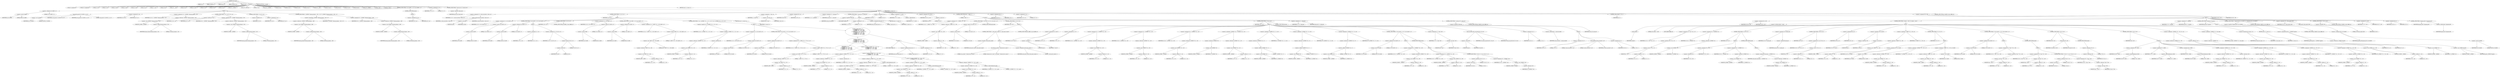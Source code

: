 digraph cache_insert {  
"1000133" [label = "(METHOD,cache_insert)" ]
"1000134" [label = "(PARAM,int a1)" ]
"1000135" [label = "(PARAM,_DWORD *a2)" ]
"1000136" [label = "(PARAM,time_t a3)" ]
"1000137" [label = "(PARAM,unsigned int a4)" ]
"1000138" [label = "(PARAM,int a5)" ]
"1000139" [label = "(BLOCK,,)" ]
"1000140" [label = "(LOCAL,v9: unsigned int)" ]
"1000141" [label = "(LOCAL,v10: unsigned int)" ]
"1000142" [label = "(LOCAL,v11: int)" ]
"1000143" [label = "(LOCAL,v12: int)" ]
"1000144" [label = "(LOCAL,v13: bool)" ]
"1000145" [label = "(LOCAL,v14: bool)" ]
"1000146" [label = "(LOCAL,v15: bool)" ]
"1000147" [label = "(LOCAL,v16: int)" ]
"1000148" [label = "(LOCAL,v17: char *)" ]
"1000149" [label = "(LOCAL,v18: int)" ]
"1000150" [label = "(LOCAL,v19: __int16)" ]
"1000151" [label = "(LOCAL,v20: int)" ]
"1000152" [label = "(LOCAL,v21: char *)" ]
"1000153" [label = "(LOCAL,v22: int)" ]
"1000154" [label = "(LOCAL,v23: int)" ]
"1000155" [label = "(LOCAL,v24: int)" ]
"1000156" [label = "(LOCAL,v25: _DWORD *)" ]
"1000157" [label = "(LOCAL,v26: const char *)" ]
"1000158" [label = "(LOCAL,v27: int)" ]
"1000159" [label = "(LOCAL,v28: _DWORD *)" ]
"1000160" [label = "(LOCAL,v30: int)" ]
"1000161" [label = "(LOCAL,v31: int *)" ]
"1000162" [label = "(LOCAL,v32: int)" ]
"1000163" [label = "(LOCAL,v33: int *)" ]
"1000164" [label = "(LOCAL,v34: __int16)" ]
"1000165" [label = "(LOCAL,v35: char *)" ]
"1000166" [label = "(LOCAL,v36: int)" ]
"1000167" [label = "(LOCAL,v37: int)" ]
"1000168" [label = "(LOCAL,v38: int)" ]
"1000169" [label = "(LOCAL,v39: _DWORD *)" ]
"1000170" [label = "(LOCAL,s: char *)" ]
"1000171" [label = "(LOCAL,v41: char)" ]
"1000172" [label = "(CONTROL_STRUCTURE,if ( (a5 & 0x980) != 0 ),if ( (a5 & 0x980) != 0 ))" ]
"1000173" [label = "(<operator>.notEquals,(a5 & 0x980) != 0)" ]
"1000174" [label = "(<operator>.and,a5 & 0x980)" ]
"1000175" [label = "(IDENTIFIER,a5,a5 & 0x980)" ]
"1000176" [label = "(LITERAL,0x980,a5 & 0x980)" ]
"1000177" [label = "(LITERAL,0,(a5 & 0x980) != 0)" ]
"1000178" [label = "(BLOCK,,)" ]
"1000179" [label = "(log_query,log_query(a5 | 0x10000, a1, a2, 0))" ]
"1000180" [label = "(<operator>.or,a5 | 0x10000)" ]
"1000181" [label = "(IDENTIFIER,a5,a5 | 0x10000)" ]
"1000182" [label = "(LITERAL,0x10000,a5 | 0x10000)" ]
"1000183" [label = "(IDENTIFIER,a1,log_query(a5 | 0x10000, a1, a2, 0))" ]
"1000184" [label = "(IDENTIFIER,a2,log_query(a5 | 0x10000, a1, a2, 0))" ]
"1000185" [label = "(LITERAL,0,log_query(a5 | 0x10000, a1, a2, 0))" ]
"1000186" [label = "(<operator>.assignment,v9 = a4)" ]
"1000187" [label = "(IDENTIFIER,v9,v9 = a4)" ]
"1000188" [label = "(IDENTIFIER,a4,v9 = a4)" ]
"1000189" [label = "(<operator>.assignment,v10 = *(_DWORD *)(dnsmasq_daemon + 252))" ]
"1000190" [label = "(IDENTIFIER,v10,v10 = *(_DWORD *)(dnsmasq_daemon + 252))" ]
"1000191" [label = "(<operator>.indirection,*(_DWORD *)(dnsmasq_daemon + 252))" ]
"1000192" [label = "(<operator>.cast,(_DWORD *)(dnsmasq_daemon + 252))" ]
"1000193" [label = "(UNKNOWN,_DWORD *,_DWORD *)" ]
"1000194" [label = "(<operator>.addition,dnsmasq_daemon + 252)" ]
"1000195" [label = "(IDENTIFIER,dnsmasq_daemon,dnsmasq_daemon + 252)" ]
"1000196" [label = "(LITERAL,252,dnsmasq_daemon + 252)" ]
"1000197" [label = "(CONTROL_STRUCTURE,if ( v10 < a4 ),if ( v10 < a4 ))" ]
"1000198" [label = "(<operator>.lessThan,v10 < a4)" ]
"1000199" [label = "(IDENTIFIER,v10,v10 < a4)" ]
"1000200" [label = "(IDENTIFIER,a4,v10 < a4)" ]
"1000201" [label = "(<operator>.assignment,v9 = *(_DWORD *)(dnsmasq_daemon + 252))" ]
"1000202" [label = "(IDENTIFIER,v9,v9 = *(_DWORD *)(dnsmasq_daemon + 252))" ]
"1000203" [label = "(<operator>.indirection,*(_DWORD *)(dnsmasq_daemon + 252))" ]
"1000204" [label = "(<operator>.cast,(_DWORD *)(dnsmasq_daemon + 252))" ]
"1000205" [label = "(UNKNOWN,_DWORD *,_DWORD *)" ]
"1000206" [label = "(<operator>.addition,dnsmasq_daemon + 252)" ]
"1000207" [label = "(IDENTIFIER,dnsmasq_daemon,dnsmasq_daemon + 252)" ]
"1000208" [label = "(LITERAL,252,dnsmasq_daemon + 252)" ]
"1000209" [label = "(CONTROL_STRUCTURE,if ( !v10 ),if ( !v10 ))" ]
"1000210" [label = "(<operator>.logicalNot,!v10)" ]
"1000211" [label = "(IDENTIFIER,v10,!v10)" ]
"1000212" [label = "(<operator>.assignment,v9 = a4)" ]
"1000213" [label = "(IDENTIFIER,v9,v9 = a4)" ]
"1000214" [label = "(IDENTIFIER,a4,v9 = a4)" ]
"1000215" [label = "(CONTROL_STRUCTURE,if ( *(_DWORD *)(dnsmasq_daemon + 248) > v9 ),if ( *(_DWORD *)(dnsmasq_daemon + 248) > v9 ))" ]
"1000216" [label = "(<operator>.greaterThan,*(_DWORD *)(dnsmasq_daemon + 248) > v9)" ]
"1000217" [label = "(<operator>.indirection,*(_DWORD *)(dnsmasq_daemon + 248))" ]
"1000218" [label = "(<operator>.cast,(_DWORD *)(dnsmasq_daemon + 248))" ]
"1000219" [label = "(UNKNOWN,_DWORD *,_DWORD *)" ]
"1000220" [label = "(<operator>.addition,dnsmasq_daemon + 248)" ]
"1000221" [label = "(IDENTIFIER,dnsmasq_daemon,dnsmasq_daemon + 248)" ]
"1000222" [label = "(LITERAL,248,dnsmasq_daemon + 248)" ]
"1000223" [label = "(IDENTIFIER,v9,*(_DWORD *)(dnsmasq_daemon + 248) > v9)" ]
"1000224" [label = "(<operator>.assignment,v9 = *(_DWORD *)(dnsmasq_daemon + 248))" ]
"1000225" [label = "(IDENTIFIER,v9,v9 = *(_DWORD *)(dnsmasq_daemon + 248))" ]
"1000226" [label = "(<operator>.indirection,*(_DWORD *)(dnsmasq_daemon + 248))" ]
"1000227" [label = "(<operator>.cast,(_DWORD *)(dnsmasq_daemon + 248))" ]
"1000228" [label = "(UNKNOWN,_DWORD *,_DWORD *)" ]
"1000229" [label = "(<operator>.addition,dnsmasq_daemon + 248)" ]
"1000230" [label = "(IDENTIFIER,dnsmasq_daemon,dnsmasq_daemon + 248)" ]
"1000231" [label = "(LITERAL,248,dnsmasq_daemon + 248)" ]
"1000232" [label = "(CONTROL_STRUCTURE,else,else)" ]
"1000233" [label = "(BLOCK,,)" ]
"1000234" [label = "(<operator>.assignment,v9 = a4)" ]
"1000235" [label = "(IDENTIFIER,v9,v9 = a4)" ]
"1000236" [label = "(IDENTIFIER,a4,v9 = a4)" ]
"1000237" [label = "(<operator>.assignment,v11 = 0)" ]
"1000238" [label = "(IDENTIFIER,v11,v11 = 0)" ]
"1000239" [label = "(LITERAL,0,v11 = 0)" ]
"1000240" [label = "(CONTROL_STRUCTURE,if ( !insert_error ),if ( !insert_error ))" ]
"1000241" [label = "(<operator>.logicalNot,!insert_error)" ]
"1000242" [label = "(IDENTIFIER,insert_error,!insert_error)" ]
"1000243" [label = "(BLOCK,,)" ]
"1000244" [label = "(<operator>.assignment,v12 = cache_scan_free(a1, (int)a2, a3))" ]
"1000245" [label = "(IDENTIFIER,v12,v12 = cache_scan_free(a1, (int)a2, a3))" ]
"1000246" [label = "(cache_scan_free,cache_scan_free(a1, (int)a2, a3))" ]
"1000247" [label = "(IDENTIFIER,a1,cache_scan_free(a1, (int)a2, a3))" ]
"1000248" [label = "(<operator>.cast,(int)a2)" ]
"1000249" [label = "(UNKNOWN,int,int)" ]
"1000250" [label = "(IDENTIFIER,a2,(int)a2)" ]
"1000251" [label = "(IDENTIFIER,a3,cache_scan_free(a1, (int)a2, a3))" ]
"1000252" [label = "(CONTROL_STRUCTURE,if ( v12 ),if ( v12 ))" ]
"1000253" [label = "(IDENTIFIER,v12,if ( v12 ))" ]
"1000254" [label = "(BLOCK,,)" ]
"1000255" [label = "(<operator>.assignment,v13 = (a5 & 0x180) == 0)" ]
"1000256" [label = "(IDENTIFIER,v13,v13 = (a5 & 0x180) == 0)" ]
"1000257" [label = "(<operator>.equals,(a5 & 0x180) == 0)" ]
"1000258" [label = "(<operator>.and,a5 & 0x180)" ]
"1000259" [label = "(IDENTIFIER,a5,a5 & 0x180)" ]
"1000260" [label = "(LITERAL,0x180,a5 & 0x180)" ]
"1000261" [label = "(LITERAL,0,(a5 & 0x180) == 0)" ]
"1000262" [label = "(CONTROL_STRUCTURE,if ( (a5 & 0x180) != 0 ),if ( (a5 & 0x180) != 0 ))" ]
"1000263" [label = "(<operator>.notEquals,(a5 & 0x180) != 0)" ]
"1000264" [label = "(<operator>.and,a5 & 0x180)" ]
"1000265" [label = "(IDENTIFIER,a5,a5 & 0x180)" ]
"1000266" [label = "(LITERAL,0x180,a5 & 0x180)" ]
"1000267" [label = "(LITERAL,0,(a5 & 0x180) != 0)" ]
"1000268" [label = "(BLOCK,,)" ]
"1000269" [label = "(<operator>.assignment,v11 = v12)" ]
"1000270" [label = "(IDENTIFIER,v11,v11 = v12)" ]
"1000271" [label = "(IDENTIFIER,v12,v11 = v12)" ]
"1000272" [label = "(<operator>.assignment,v13 = (a5 & 8) == 0)" ]
"1000273" [label = "(IDENTIFIER,v13,v13 = (a5 & 8) == 0)" ]
"1000274" [label = "(<operator>.equals,(a5 & 8) == 0)" ]
"1000275" [label = "(<operator>.and,a5 & 8)" ]
"1000276" [label = "(IDENTIFIER,a5,a5 & 8)" ]
"1000277" [label = "(LITERAL,8,a5 & 8)" ]
"1000278" [label = "(LITERAL,0,(a5 & 8) == 0)" ]
"1000279" [label = "(CONTROL_STRUCTURE,if ( v13 ),if ( v13 ))" ]
"1000280" [label = "(IDENTIFIER,v13,if ( v13 ))" ]
"1000281" [label = "(CONTROL_STRUCTURE,goto LABEL_23;,goto LABEL_23;)" ]
"1000282" [label = "(<operator>.assignment,v14 = (a5 & 0x80) == 0)" ]
"1000283" [label = "(IDENTIFIER,v14,v14 = (a5 & 0x80) == 0)" ]
"1000284" [label = "(<operator>.equals,(a5 & 0x80) == 0)" ]
"1000285" [label = "(<operator>.and,a5 & 0x80)" ]
"1000286" [label = "(IDENTIFIER,a5,a5 & 0x80)" ]
"1000287" [label = "(LITERAL,0x80,a5 & 0x80)" ]
"1000288" [label = "(LITERAL,0,(a5 & 0x80) == 0)" ]
"1000289" [label = "(CONTROL_STRUCTURE,if ( (a5 & 0x80) != 0 ),if ( (a5 & 0x80) != 0 ))" ]
"1000290" [label = "(<operator>.notEquals,(a5 & 0x80) != 0)" ]
"1000291" [label = "(<operator>.and,a5 & 0x80)" ]
"1000292" [label = "(IDENTIFIER,a5,a5 & 0x80)" ]
"1000293" [label = "(LITERAL,0x80,a5 & 0x80)" ]
"1000294" [label = "(LITERAL,0,(a5 & 0x80) != 0)" ]
"1000295" [label = "(<operator>.assignment,v14 = (*(_BYTE *)(v11 + 36) & 0x80) == 0)" ]
"1000296" [label = "(IDENTIFIER,v14,v14 = (*(_BYTE *)(v11 + 36) & 0x80) == 0)" ]
"1000297" [label = "(<operator>.equals,(*(_BYTE *)(v11 + 36) & 0x80) == 0)" ]
"1000298" [label = "(<operator>.and,*(_BYTE *)(v11 + 36) & 0x80)" ]
"1000299" [label = "(<operator>.indirection,*(_BYTE *)(v11 + 36))" ]
"1000300" [label = "(<operator>.cast,(_BYTE *)(v11 + 36))" ]
"1000301" [label = "(UNKNOWN,_BYTE *,_BYTE *)" ]
"1000302" [label = "(<operator>.addition,v11 + 36)" ]
"1000303" [label = "(IDENTIFIER,v11,v11 + 36)" ]
"1000304" [label = "(LITERAL,36,v11 + 36)" ]
"1000305" [label = "(LITERAL,0x80,*(_BYTE *)(v11 + 36) & 0x80)" ]
"1000306" [label = "(LITERAL,0,(*(_BYTE *)(v11 + 36) & 0x80) == 0)" ]
"1000307" [label = "(CONTROL_STRUCTURE,if ( v14 || *(_DWORD *)(v11 + 12) != *a2 ),if ( v14 || *(_DWORD *)(v11 + 12) != *a2 ))" ]
"1000308" [label = "(<operator>.logicalOr,v14 || *(_DWORD *)(v11 + 12) != *a2)" ]
"1000309" [label = "(IDENTIFIER,v14,v14 || *(_DWORD *)(v11 + 12) != *a2)" ]
"1000310" [label = "(<operator>.notEquals,*(_DWORD *)(v11 + 12) != *a2)" ]
"1000311" [label = "(<operator>.indirection,*(_DWORD *)(v11 + 12))" ]
"1000312" [label = "(<operator>.cast,(_DWORD *)(v11 + 12))" ]
"1000313" [label = "(UNKNOWN,_DWORD *,_DWORD *)" ]
"1000314" [label = "(<operator>.addition,v11 + 12)" ]
"1000315" [label = "(IDENTIFIER,v11,v11 + 12)" ]
"1000316" [label = "(LITERAL,12,v11 + 12)" ]
"1000317" [label = "(<operator>.indirection,*a2)" ]
"1000318" [label = "(IDENTIFIER,a2,*(_DWORD *)(v11 + 12) != *a2)" ]
"1000319" [label = "(BLOCK,,)" ]
"1000320" [label = "(<operator>.assignment,v15 = (a5 & 0x100) == 0)" ]
"1000321" [label = "(IDENTIFIER,v15,v15 = (a5 & 0x100) == 0)" ]
"1000322" [label = "(<operator>.equals,(a5 & 0x100) == 0)" ]
"1000323" [label = "(<operator>.and,a5 & 0x100)" ]
"1000324" [label = "(IDENTIFIER,a5,a5 & 0x100)" ]
"1000325" [label = "(LITERAL,0x100,a5 & 0x100)" ]
"1000326" [label = "(LITERAL,0,(a5 & 0x100) == 0)" ]
"1000327" [label = "(CONTROL_STRUCTURE,if ( (a5 & 0x100) != 0 ),if ( (a5 & 0x100) != 0 ))" ]
"1000328" [label = "(<operator>.notEquals,(a5 & 0x100) != 0)" ]
"1000329" [label = "(<operator>.and,a5 & 0x100)" ]
"1000330" [label = "(IDENTIFIER,a5,a5 & 0x100)" ]
"1000331" [label = "(LITERAL,0x100,a5 & 0x100)" ]
"1000332" [label = "(LITERAL,0,(a5 & 0x100) != 0)" ]
"1000333" [label = "(<operator>.assignment,v15 = (*(_BYTE *)(v11 + 37) & 1) == 0)" ]
"1000334" [label = "(IDENTIFIER,v15,v15 = (*(_BYTE *)(v11 + 37) & 1) == 0)" ]
"1000335" [label = "(<operator>.equals,(*(_BYTE *)(v11 + 37) & 1) == 0)" ]
"1000336" [label = "(<operator>.and,*(_BYTE *)(v11 + 37) & 1)" ]
"1000337" [label = "(<operator>.indirection,*(_BYTE *)(v11 + 37))" ]
"1000338" [label = "(<operator>.cast,(_BYTE *)(v11 + 37))" ]
"1000339" [label = "(UNKNOWN,_BYTE *,_BYTE *)" ]
"1000340" [label = "(<operator>.addition,v11 + 37)" ]
"1000341" [label = "(IDENTIFIER,v11,v11 + 37)" ]
"1000342" [label = "(LITERAL,37,v11 + 37)" ]
"1000343" [label = "(LITERAL,1,*(_BYTE *)(v11 + 37) & 1)" ]
"1000344" [label = "(LITERAL,0,(*(_BYTE *)(v11 + 37) & 1) == 0)" ]
"1000345" [label = "(CONTROL_STRUCTURE,if ( v15\n          || *(_DWORD *)(v11 + 12) != *a2\n          || *(_DWORD *)(v11 + 16) != a2[1]\n          || *(_DWORD *)(v11 + 20) != a2[2]\n          || *(_DWORD *)(v11 + 24) != a2[3] ),if ( v15\n          || *(_DWORD *)(v11 + 12) != *a2\n          || *(_DWORD *)(v11 + 16) != a2[1]\n          || *(_DWORD *)(v11 + 20) != a2[2]\n          || *(_DWORD *)(v11 + 24) != a2[3] ))" ]
"1000346" [label = "(<operator>.logicalOr,v15\n          || *(_DWORD *)(v11 + 12) != *a2\n          || *(_DWORD *)(v11 + 16) != a2[1]\n          || *(_DWORD *)(v11 + 20) != a2[2]\n          || *(_DWORD *)(v11 + 24) != a2[3])" ]
"1000347" [label = "(IDENTIFIER,v15,v15\n          || *(_DWORD *)(v11 + 12) != *a2\n          || *(_DWORD *)(v11 + 16) != a2[1]\n          || *(_DWORD *)(v11 + 20) != a2[2]\n          || *(_DWORD *)(v11 + 24) != a2[3])" ]
"1000348" [label = "(<operator>.logicalOr,*(_DWORD *)(v11 + 12) != *a2\n          || *(_DWORD *)(v11 + 16) != a2[1]\n          || *(_DWORD *)(v11 + 20) != a2[2]\n          || *(_DWORD *)(v11 + 24) != a2[3])" ]
"1000349" [label = "(<operator>.notEquals,*(_DWORD *)(v11 + 12) != *a2)" ]
"1000350" [label = "(<operator>.indirection,*(_DWORD *)(v11 + 12))" ]
"1000351" [label = "(<operator>.cast,(_DWORD *)(v11 + 12))" ]
"1000352" [label = "(UNKNOWN,_DWORD *,_DWORD *)" ]
"1000353" [label = "(<operator>.addition,v11 + 12)" ]
"1000354" [label = "(IDENTIFIER,v11,v11 + 12)" ]
"1000355" [label = "(LITERAL,12,v11 + 12)" ]
"1000356" [label = "(<operator>.indirection,*a2)" ]
"1000357" [label = "(IDENTIFIER,a2,*(_DWORD *)(v11 + 12) != *a2)" ]
"1000358" [label = "(<operator>.logicalOr,*(_DWORD *)(v11 + 16) != a2[1]\n          || *(_DWORD *)(v11 + 20) != a2[2]\n          || *(_DWORD *)(v11 + 24) != a2[3])" ]
"1000359" [label = "(<operator>.notEquals,*(_DWORD *)(v11 + 16) != a2[1])" ]
"1000360" [label = "(<operator>.indirection,*(_DWORD *)(v11 + 16))" ]
"1000361" [label = "(<operator>.cast,(_DWORD *)(v11 + 16))" ]
"1000362" [label = "(UNKNOWN,_DWORD *,_DWORD *)" ]
"1000363" [label = "(<operator>.addition,v11 + 16)" ]
"1000364" [label = "(IDENTIFIER,v11,v11 + 16)" ]
"1000365" [label = "(LITERAL,16,v11 + 16)" ]
"1000366" [label = "(<operator>.indirectIndexAccess,a2[1])" ]
"1000367" [label = "(IDENTIFIER,a2,*(_DWORD *)(v11 + 16) != a2[1])" ]
"1000368" [label = "(LITERAL,1,*(_DWORD *)(v11 + 16) != a2[1])" ]
"1000369" [label = "(<operator>.logicalOr,*(_DWORD *)(v11 + 20) != a2[2]\n          || *(_DWORD *)(v11 + 24) != a2[3])" ]
"1000370" [label = "(<operator>.notEquals,*(_DWORD *)(v11 + 20) != a2[2])" ]
"1000371" [label = "(<operator>.indirection,*(_DWORD *)(v11 + 20))" ]
"1000372" [label = "(<operator>.cast,(_DWORD *)(v11 + 20))" ]
"1000373" [label = "(UNKNOWN,_DWORD *,_DWORD *)" ]
"1000374" [label = "(<operator>.addition,v11 + 20)" ]
"1000375" [label = "(IDENTIFIER,v11,v11 + 20)" ]
"1000376" [label = "(LITERAL,20,v11 + 20)" ]
"1000377" [label = "(<operator>.indirectIndexAccess,a2[2])" ]
"1000378" [label = "(IDENTIFIER,a2,*(_DWORD *)(v11 + 20) != a2[2])" ]
"1000379" [label = "(LITERAL,2,*(_DWORD *)(v11 + 20) != a2[2])" ]
"1000380" [label = "(<operator>.notEquals,*(_DWORD *)(v11 + 24) != a2[3])" ]
"1000381" [label = "(<operator>.indirection,*(_DWORD *)(v11 + 24))" ]
"1000382" [label = "(<operator>.cast,(_DWORD *)(v11 + 24))" ]
"1000383" [label = "(UNKNOWN,_DWORD *,_DWORD *)" ]
"1000384" [label = "(<operator>.addition,v11 + 24)" ]
"1000385" [label = "(IDENTIFIER,v11,v11 + 24)" ]
"1000386" [label = "(LITERAL,24,v11 + 24)" ]
"1000387" [label = "(<operator>.indirectIndexAccess,a2[3])" ]
"1000388" [label = "(IDENTIFIER,a2,*(_DWORD *)(v11 + 24) != a2[3])" ]
"1000389" [label = "(LITERAL,3,*(_DWORD *)(v11 + 24) != a2[3])" ]
"1000390" [label = "(BLOCK,,)" ]
"1000391" [label = "(JUMP_TARGET,LABEL_23)" ]
"1000392" [label = "(<operator>.assignment,insert_error = 1)" ]
"1000393" [label = "(IDENTIFIER,insert_error,insert_error = 1)" ]
"1000394" [label = "(LITERAL,1,insert_error = 1)" ]
"1000395" [label = "(<operator>.assignment,v11 = 0)" ]
"1000396" [label = "(IDENTIFIER,v11,v11 = 0)" ]
"1000397" [label = "(LITERAL,0,v11 = 0)" ]
"1000398" [label = "(RETURN,return v11;,return v11;)" ]
"1000399" [label = "(IDENTIFIER,v11,return v11;)" ]
"1000400" [label = "(<operator>.assignment,s = (char *)a1)" ]
"1000401" [label = "(IDENTIFIER,s,s = (char *)a1)" ]
"1000402" [label = "(<operator>.cast,(char *)a1)" ]
"1000403" [label = "(UNKNOWN,char *,char *)" ]
"1000404" [label = "(IDENTIFIER,a1,(char *)a1)" ]
"1000405" [label = "(<operator>.assignment,v39 = a2)" ]
"1000406" [label = "(IDENTIFIER,v39,v39 = a2)" ]
"1000407" [label = "(IDENTIFIER,a2,v39 = a2)" ]
"1000408" [label = "(<operator>.assignment,v11 = cache_tail)" ]
"1000409" [label = "(IDENTIFIER,v11,v11 = cache_tail)" ]
"1000410" [label = "(IDENTIFIER,cache_tail,v11 = cache_tail)" ]
"1000411" [label = "(CONTROL_STRUCTURE,if ( !cache_tail ),if ( !cache_tail ))" ]
"1000412" [label = "(<operator>.logicalNot,!cache_tail)" ]
"1000413" [label = "(IDENTIFIER,cache_tail,!cache_tail)" ]
"1000414" [label = "(BLOCK,,)" ]
"1000415" [label = "(JUMP_TARGET,LABEL_44)" ]
"1000416" [label = "(<operator>.assignment,v11 = 0)" ]
"1000417" [label = "(IDENTIFIER,v11,v11 = 0)" ]
"1000418" [label = "(LITERAL,0,v11 = 0)" ]
"1000419" [label = "(<operator>.assignment,insert_error = 1)" ]
"1000420" [label = "(IDENTIFIER,insert_error,insert_error = 1)" ]
"1000421" [label = "(LITERAL,1,insert_error = 1)" ]
"1000422" [label = "(RETURN,return v11;,return v11;)" ]
"1000423" [label = "(IDENTIFIER,v11,return v11;)" ]
"1000424" [label = "(<operator>.assignment,v16 = 0)" ]
"1000425" [label = "(IDENTIFIER,v16,v16 = 0)" ]
"1000426" [label = "(LITERAL,0,v16 = 0)" ]
"1000427" [label = "(<operator>.assignment,v17 = &v41)" ]
"1000428" [label = "(IDENTIFIER,v17,v17 = &v41)" ]
"1000429" [label = "(<operator>.addressOf,&v41)" ]
"1000430" [label = "(IDENTIFIER,v41,v17 = &v41)" ]
"1000431" [label = "(<operator>.assignment,v18 = a5 & 4)" ]
"1000432" [label = "(IDENTIFIER,v18,v18 = a5 & 4)" ]
"1000433" [label = "(<operator>.and,a5 & 4)" ]
"1000434" [label = "(IDENTIFIER,a5,a5 & 4)" ]
"1000435" [label = "(LITERAL,4,a5 & 4)" ]
"1000436" [label = "(CONTROL_STRUCTURE,while ( 1 ),while ( 1 ))" ]
"1000437" [label = "(LITERAL,1,while ( 1 ))" ]
"1000438" [label = "(BLOCK,,)" ]
"1000439" [label = "(<operator>.assignment,v19 = *(_WORD *)(v11 + 36))" ]
"1000440" [label = "(IDENTIFIER,v19,v19 = *(_WORD *)(v11 + 36))" ]
"1000441" [label = "(<operator>.indirection,*(_WORD *)(v11 + 36))" ]
"1000442" [label = "(<operator>.cast,(_WORD *)(v11 + 36))" ]
"1000443" [label = "(UNKNOWN,_WORD *,_WORD *)" ]
"1000444" [label = "(<operator>.addition,v11 + 36)" ]
"1000445" [label = "(IDENTIFIER,v11,v11 + 36)" ]
"1000446" [label = "(LITERAL,36,v11 + 36)" ]
"1000447" [label = "(CONTROL_STRUCTURE,if ( (v19 & 0xC) == 0 ),if ( (v19 & 0xC) == 0 ))" ]
"1000448" [label = "(<operator>.equals,(v19 & 0xC) == 0)" ]
"1000449" [label = "(<operator>.and,v19 & 0xC)" ]
"1000450" [label = "(IDENTIFIER,v19,v19 & 0xC)" ]
"1000451" [label = "(LITERAL,0xC,v19 & 0xC)" ]
"1000452" [label = "(LITERAL,0,(v19 & 0xC) == 0)" ]
"1000453" [label = "(CONTROL_STRUCTURE,break;,break;)" ]
"1000454" [label = "(CONTROL_STRUCTURE,if ( v16 ),if ( v16 ))" ]
"1000455" [label = "(IDENTIFIER,v16,if ( v16 ))" ]
"1000456" [label = "(BLOCK,,)" ]
"1000457" [label = "(CONTROL_STRUCTURE,if ( !cache_insert_warned ),if ( !cache_insert_warned ))" ]
"1000458" [label = "(<operator>.logicalNot,!cache_insert_warned)" ]
"1000459" [label = "(IDENTIFIER,cache_insert_warned,!cache_insert_warned)" ]
"1000460" [label = "(BLOCK,,)" ]
"1000461" [label = "(my_syslog,my_syslog(3, \"Internal error in cache.\"))" ]
"1000462" [label = "(LITERAL,3,my_syslog(3, \"Internal error in cache.\"))" ]
"1000463" [label = "(LITERAL,\"Internal error in cache.\",my_syslog(3, \"Internal error in cache.\"))" ]
"1000464" [label = "(<operator>.assignment,cache_insert_warned = 1)" ]
"1000465" [label = "(IDENTIFIER,cache_insert_warned,cache_insert_warned = 1)" ]
"1000466" [label = "(LITERAL,1,cache_insert_warned = 1)" ]
"1000467" [label = "(CONTROL_STRUCTURE,goto LABEL_44;,goto LABEL_44;)" ]
"1000468" [label = "(CONTROL_STRUCTURE,if ( v18 ),if ( v18 ))" ]
"1000469" [label = "(IDENTIFIER,v18,if ( v18 ))" ]
"1000470" [label = "(BLOCK,,)" ]
"1000471" [label = "(<operator>.assignment,v20 = (int)v17)" ]
"1000472" [label = "(IDENTIFIER,v20,v20 = (int)v17)" ]
"1000473" [label = "(<operator>.cast,(int)v17)" ]
"1000474" [label = "(UNKNOWN,int,int)" ]
"1000475" [label = "(IDENTIFIER,v17,(int)v17)" ]
"1000476" [label = "(<operator>.assignment,v21 = v17)" ]
"1000477" [label = "(IDENTIFIER,v21,v21 = v17)" ]
"1000478" [label = "(IDENTIFIER,v17,v21 = v17)" ]
"1000479" [label = "(<operator>.assignment,v22 = *(_DWORD *)(v11 + 16))" ]
"1000480" [label = "(IDENTIFIER,v22,v22 = *(_DWORD *)(v11 + 16))" ]
"1000481" [label = "(<operator>.indirection,*(_DWORD *)(v11 + 16))" ]
"1000482" [label = "(<operator>.cast,(_DWORD *)(v11 + 16))" ]
"1000483" [label = "(UNKNOWN,_DWORD *,_DWORD *)" ]
"1000484" [label = "(<operator>.addition,v11 + 16)" ]
"1000485" [label = "(IDENTIFIER,v11,v11 + 16)" ]
"1000486" [label = "(LITERAL,16,v11 + 16)" ]
"1000487" [label = "(<operator>.assignment,v23 = *(_DWORD *)(v11 + 20))" ]
"1000488" [label = "(IDENTIFIER,v23,v23 = *(_DWORD *)(v11 + 20))" ]
"1000489" [label = "(<operator>.indirection,*(_DWORD *)(v11 + 20))" ]
"1000490" [label = "(<operator>.cast,(_DWORD *)(v11 + 20))" ]
"1000491" [label = "(UNKNOWN,_DWORD *,_DWORD *)" ]
"1000492" [label = "(<operator>.addition,v11 + 20)" ]
"1000493" [label = "(IDENTIFIER,v11,v11 + 20)" ]
"1000494" [label = "(LITERAL,20,v11 + 20)" ]
"1000495" [label = "(<operator>.assignment,v24 = *(_DWORD *)(v11 + 24))" ]
"1000496" [label = "(IDENTIFIER,v24,v24 = *(_DWORD *)(v11 + 24))" ]
"1000497" [label = "(<operator>.indirection,*(_DWORD *)(v11 + 24))" ]
"1000498" [label = "(<operator>.cast,(_DWORD *)(v11 + 24))" ]
"1000499" [label = "(UNKNOWN,_DWORD *,_DWORD *)" ]
"1000500" [label = "(<operator>.addition,v11 + 24)" ]
"1000501" [label = "(IDENTIFIER,v11,v11 + 24)" ]
"1000502" [label = "(LITERAL,24,v11 + 24)" ]
"1000503" [label = "(<operator>.assignment,*(_DWORD *)v21 = *(_DWORD *)(v11 + 12))" ]
"1000504" [label = "(<operator>.indirection,*(_DWORD *)v21)" ]
"1000505" [label = "(<operator>.cast,(_DWORD *)v21)" ]
"1000506" [label = "(UNKNOWN,_DWORD *,_DWORD *)" ]
"1000507" [label = "(IDENTIFIER,v21,(_DWORD *)v21)" ]
"1000508" [label = "(<operator>.indirection,*(_DWORD *)(v11 + 12))" ]
"1000509" [label = "(<operator>.cast,(_DWORD *)(v11 + 12))" ]
"1000510" [label = "(UNKNOWN,_DWORD *,_DWORD *)" ]
"1000511" [label = "(<operator>.addition,v11 + 12)" ]
"1000512" [label = "(IDENTIFIER,v11,v11 + 12)" ]
"1000513" [label = "(LITERAL,12,v11 + 12)" ]
"1000514" [label = "(<operator>.assignment,*((_DWORD *)v21 + 1) = v22)" ]
"1000515" [label = "(<operator>.indirection,*((_DWORD *)v21 + 1))" ]
"1000516" [label = "(<operator>.addition,(_DWORD *)v21 + 1)" ]
"1000517" [label = "(<operator>.cast,(_DWORD *)v21)" ]
"1000518" [label = "(UNKNOWN,_DWORD *,_DWORD *)" ]
"1000519" [label = "(IDENTIFIER,v21,(_DWORD *)v21)" ]
"1000520" [label = "(LITERAL,1,(_DWORD *)v21 + 1)" ]
"1000521" [label = "(IDENTIFIER,v22,*((_DWORD *)v21 + 1) = v22)" ]
"1000522" [label = "(<operator>.assignment,*((_DWORD *)v21 + 2) = v23)" ]
"1000523" [label = "(<operator>.indirection,*((_DWORD *)v21 + 2))" ]
"1000524" [label = "(<operator>.addition,(_DWORD *)v21 + 2)" ]
"1000525" [label = "(<operator>.cast,(_DWORD *)v21)" ]
"1000526" [label = "(UNKNOWN,_DWORD *,_DWORD *)" ]
"1000527" [label = "(IDENTIFIER,v21,(_DWORD *)v21)" ]
"1000528" [label = "(LITERAL,2,(_DWORD *)v21 + 2)" ]
"1000529" [label = "(IDENTIFIER,v23,*((_DWORD *)v21 + 2) = v23)" ]
"1000530" [label = "(<operator>.assignment,*((_DWORD *)v21 + 3) = v24)" ]
"1000531" [label = "(<operator>.indirection,*((_DWORD *)v21 + 3))" ]
"1000532" [label = "(<operator>.addition,(_DWORD *)v21 + 3)" ]
"1000533" [label = "(<operator>.cast,(_DWORD *)v21)" ]
"1000534" [label = "(UNKNOWN,_DWORD *,_DWORD *)" ]
"1000535" [label = "(IDENTIFIER,v21,(_DWORD *)v21)" ]
"1000536" [label = "(LITERAL,3,(_DWORD *)v21 + 3)" ]
"1000537" [label = "(IDENTIFIER,v24,*((_DWORD *)v21 + 3) = v24)" ]
"1000538" [label = "(CONTROL_STRUCTURE,if ( (v19 & 0x200) != 0 ),if ( (v19 & 0x200) != 0 ))" ]
"1000539" [label = "(<operator>.notEquals,(v19 & 0x200) != 0)" ]
"1000540" [label = "(<operator>.and,v19 & 0x200)" ]
"1000541" [label = "(IDENTIFIER,v19,v19 & 0x200)" ]
"1000542" [label = "(LITERAL,0x200,v19 & 0x200)" ]
"1000543" [label = "(LITERAL,0,(v19 & 0x200) != 0)" ]
"1000544" [label = "(BLOCK,,)" ]
"1000545" [label = "(<operator>.assignment,v25 = *(_DWORD **)(v11 + 40))" ]
"1000546" [label = "(IDENTIFIER,v25,v25 = *(_DWORD **)(v11 + 40))" ]
"1000547" [label = "(<operator>.indirection,*(_DWORD **)(v11 + 40))" ]
"1000548" [label = "(<operator>.cast,(_DWORD **)(v11 + 40))" ]
"1000549" [label = "(UNKNOWN,_DWORD **,_DWORD **)" ]
"1000550" [label = "(<operator>.addition,v11 + 40)" ]
"1000551" [label = "(IDENTIFIER,v11,v11 + 40)" ]
"1000552" [label = "(LITERAL,40,v11 + 40)" ]
"1000553" [label = "(CONTROL_STRUCTURE,else,else)" ]
"1000554" [label = "(BLOCK,,)" ]
"1000555" [label = "(<operator>.assignment,v25 = (_DWORD *)(v11 + 40))" ]
"1000556" [label = "(IDENTIFIER,v25,v25 = (_DWORD *)(v11 + 40))" ]
"1000557" [label = "(<operator>.cast,(_DWORD *)(v11 + 40))" ]
"1000558" [label = "(UNKNOWN,_DWORD *,_DWORD *)" ]
"1000559" [label = "(<operator>.addition,v11 + 40)" ]
"1000560" [label = "(IDENTIFIER,v11,v11 + 40)" ]
"1000561" [label = "(LITERAL,40,v11 + 40)" ]
"1000562" [label = "(CONTROL_STRUCTURE,if ( (v19 & 2) != 0 ),if ( (v19 & 2) != 0 ))" ]
"1000563" [label = "(<operator>.notEquals,(v19 & 2) != 0)" ]
"1000564" [label = "(<operator>.and,v19 & 2)" ]
"1000565" [label = "(IDENTIFIER,v19,v19 & 2)" ]
"1000566" [label = "(LITERAL,2,v19 & 2)" ]
"1000567" [label = "(LITERAL,0,(v19 & 2) != 0)" ]
"1000568" [label = "(<operator>.assignment,v25 = (_DWORD *)*v25)" ]
"1000569" [label = "(IDENTIFIER,v25,v25 = (_DWORD *)*v25)" ]
"1000570" [label = "(<operator>.cast,(_DWORD *)*v25)" ]
"1000571" [label = "(UNKNOWN,_DWORD *,_DWORD *)" ]
"1000572" [label = "(<operator>.indirection,*v25)" ]
"1000573" [label = "(IDENTIFIER,v25,(_DWORD *)*v25)" ]
"1000574" [label = "(<operator>.assignment,v17 = (char *)v20)" ]
"1000575" [label = "(IDENTIFIER,v17,v17 = (char *)v20)" ]
"1000576" [label = "(<operator>.cast,(char *)v20)" ]
"1000577" [label = "(UNKNOWN,char *,char *)" ]
"1000578" [label = "(IDENTIFIER,v20,(char *)v20)" ]
"1000579" [label = "(cache_scan_free,cache_scan_free((int)v25, v20, a3))" ]
"1000580" [label = "(<operator>.cast,(int)v25)" ]
"1000581" [label = "(UNKNOWN,int,int)" ]
"1000582" [label = "(IDENTIFIER,v25,(int)v25)" ]
"1000583" [label = "(IDENTIFIER,v20,cache_scan_free((int)v25, v20, a3))" ]
"1000584" [label = "(IDENTIFIER,a3,cache_scan_free((int)v25, v20, a3))" ]
"1000585" [label = "(<operator>.assignment,v16 = 1)" ]
"1000586" [label = "(IDENTIFIER,v16,v16 = 1)" ]
"1000587" [label = "(LITERAL,1,v16 = 1)" ]
"1000588" [label = "(<operator>.preIncrement,++cache_live_freed)" ]
"1000589" [label = "(IDENTIFIER,cache_live_freed,++cache_live_freed)" ]
"1000590" [label = "(CONTROL_STRUCTURE,else,else)" ]
"1000591" [label = "(BLOCK,,)" ]
"1000592" [label = "(<operator>.assignment,v16 = 0)" ]
"1000593" [label = "(IDENTIFIER,v16,v16 = 0)" ]
"1000594" [label = "(LITERAL,0,v16 = 0)" ]
"1000595" [label = "(cache_scan_free,cache_scan_free(0, 0, a3))" ]
"1000596" [label = "(LITERAL,0,cache_scan_free(0, 0, a3))" ]
"1000597" [label = "(LITERAL,0,cache_scan_free(0, 0, a3))" ]
"1000598" [label = "(IDENTIFIER,a3,cache_scan_free(0, 0, a3))" ]
"1000599" [label = "(<operator>.assignment,v18 = 1)" ]
"1000600" [label = "(IDENTIFIER,v18,v18 = 1)" ]
"1000601" [label = "(LITERAL,1,v18 = 1)" ]
"1000602" [label = "(<operator>.assignment,v11 = cache_tail)" ]
"1000603" [label = "(IDENTIFIER,v11,v11 = cache_tail)" ]
"1000604" [label = "(IDENTIFIER,cache_tail,v11 = cache_tail)" ]
"1000605" [label = "(CONTROL_STRUCTURE,if ( !cache_tail ),if ( !cache_tail ))" ]
"1000606" [label = "(<operator>.logicalNot,!cache_tail)" ]
"1000607" [label = "(IDENTIFIER,cache_tail,!cache_tail)" ]
"1000608" [label = "(CONTROL_STRUCTURE,goto LABEL_44;,goto LABEL_44;)" ]
"1000609" [label = "(<operator>.assignment,v26 = s)" ]
"1000610" [label = "(IDENTIFIER,v26,v26 = s)" ]
"1000611" [label = "(IDENTIFIER,s,v26 = s)" ]
"1000612" [label = "(<operator>.assignment,v27 = 0)" ]
"1000613" [label = "(IDENTIFIER,v27,v27 = 0)" ]
"1000614" [label = "(LITERAL,0,v27 = 0)" ]
"1000615" [label = "(CONTROL_STRUCTURE,if ( s ),if ( s ))" ]
"1000616" [label = "(IDENTIFIER,s,if ( s ))" ]
"1000617" [label = "(BLOCK,,)" ]
"1000618" [label = "(<operator>.assignment,v28 = v39)" ]
"1000619" [label = "(IDENTIFIER,v28,v28 = v39)" ]
"1000620" [label = "(IDENTIFIER,v39,v28 = v39)" ]
"1000621" [label = "(CONTROL_STRUCTURE,if ( strlen(s) < 0x32 ),if ( strlen(s) < 0x32 ))" ]
"1000622" [label = "(<operator>.lessThan,strlen(s) < 0x32)" ]
"1000623" [label = "(strlen,strlen(s))" ]
"1000624" [label = "(IDENTIFIER,s,strlen(s))" ]
"1000625" [label = "(LITERAL,0x32,strlen(s) < 0x32)" ]
"1000626" [label = "(BLOCK,,)" ]
"1000627" [label = "(JUMP_TARGET,LABEL_58)" ]
"1000628" [label = "(<operator>.assignment,v31 = *(int **)(v11 + 4))" ]
"1000629" [label = "(IDENTIFIER,v31,v31 = *(int **)(v11 + 4))" ]
"1000630" [label = "(<operator>.indirection,*(int **)(v11 + 4))" ]
"1000631" [label = "(<operator>.cast,(int **)(v11 + 4))" ]
"1000632" [label = "(UNKNOWN,int **,int **)" ]
"1000633" [label = "(<operator>.addition,v11 + 4)" ]
"1000634" [label = "(IDENTIFIER,v11,v11 + 4)" ]
"1000635" [label = "(LITERAL,4,v11 + 4)" ]
"1000636" [label = "(<operator>.assignment,v32 = *(_DWORD *)v11)" ]
"1000637" [label = "(IDENTIFIER,v32,v32 = *(_DWORD *)v11)" ]
"1000638" [label = "(<operator>.indirection,*(_DWORD *)v11)" ]
"1000639" [label = "(<operator>.cast,(_DWORD *)v11)" ]
"1000640" [label = "(UNKNOWN,_DWORD *,_DWORD *)" ]
"1000641" [label = "(IDENTIFIER,v11,(_DWORD *)v11)" ]
"1000642" [label = "(CONTROL_STRUCTURE,if ( v31 ),if ( v31 ))" ]
"1000643" [label = "(IDENTIFIER,v31,if ( v31 ))" ]
"1000644" [label = "(BLOCK,,)" ]
"1000645" [label = "(<operator>.assignment,*v31 = v32)" ]
"1000646" [label = "(<operator>.indirection,*v31)" ]
"1000647" [label = "(IDENTIFIER,v31,*v31 = v32)" ]
"1000648" [label = "(IDENTIFIER,v32,*v31 = v32)" ]
"1000649" [label = "(<operator>.assignment,v32 = *(_DWORD *)v11)" ]
"1000650" [label = "(IDENTIFIER,v32,v32 = *(_DWORD *)v11)" ]
"1000651" [label = "(<operator>.indirection,*(_DWORD *)v11)" ]
"1000652" [label = "(<operator>.cast,(_DWORD *)v11)" ]
"1000653" [label = "(UNKNOWN,_DWORD *,_DWORD *)" ]
"1000654" [label = "(IDENTIFIER,v11,(_DWORD *)v11)" ]
"1000655" [label = "(CONTROL_STRUCTURE,else,else)" ]
"1000656" [label = "(BLOCK,,)" ]
"1000657" [label = "(<operator>.assignment,cache_head = *(_DWORD *)v11)" ]
"1000658" [label = "(IDENTIFIER,cache_head,cache_head = *(_DWORD *)v11)" ]
"1000659" [label = "(<operator>.indirection,*(_DWORD *)v11)" ]
"1000660" [label = "(<operator>.cast,(_DWORD *)v11)" ]
"1000661" [label = "(UNKNOWN,_DWORD *,_DWORD *)" ]
"1000662" [label = "(IDENTIFIER,v11,(_DWORD *)v11)" ]
"1000663" [label = "(<operator>.assignment,v33 = &cache_tail)" ]
"1000664" [label = "(IDENTIFIER,v33,v33 = &cache_tail)" ]
"1000665" [label = "(<operator>.addressOf,&cache_tail)" ]
"1000666" [label = "(IDENTIFIER,cache_tail,v33 = &cache_tail)" ]
"1000667" [label = "(CONTROL_STRUCTURE,if ( v32 ),if ( v32 ))" ]
"1000668" [label = "(IDENTIFIER,v32,if ( v32 ))" ]
"1000669" [label = "(<operator>.assignment,v33 = (int *)(v32 + 4))" ]
"1000670" [label = "(IDENTIFIER,v33,v33 = (int *)(v32 + 4))" ]
"1000671" [label = "(<operator>.cast,(int *)(v32 + 4))" ]
"1000672" [label = "(UNKNOWN,int *,int *)" ]
"1000673" [label = "(<operator>.addition,v32 + 4)" ]
"1000674" [label = "(IDENTIFIER,v32,v32 + 4)" ]
"1000675" [label = "(LITERAL,4,v32 + 4)" ]
"1000676" [label = "(<operator>.assignment,v34 = a5)" ]
"1000677" [label = "(IDENTIFIER,v34,v34 = a5)" ]
"1000678" [label = "(IDENTIFIER,a5,v34 = a5)" ]
"1000679" [label = "(<operator>.assignment,*v33 = (int)v31)" ]
"1000680" [label = "(<operator>.indirection,*v33)" ]
"1000681" [label = "(IDENTIFIER,v33,*v33 = (int)v31)" ]
"1000682" [label = "(<operator>.cast,(int)v31)" ]
"1000683" [label = "(UNKNOWN,int,int)" ]
"1000684" [label = "(IDENTIFIER,v31,(int)v31)" ]
"1000685" [label = "(<operator>.assignment,*(_WORD *)(v11 + 36) = a5)" ]
"1000686" [label = "(<operator>.indirection,*(_WORD *)(v11 + 36))" ]
"1000687" [label = "(<operator>.cast,(_WORD *)(v11 + 36))" ]
"1000688" [label = "(UNKNOWN,_WORD *,_WORD *)" ]
"1000689" [label = "(<operator>.addition,v11 + 36)" ]
"1000690" [label = "(IDENTIFIER,v11,v11 + 36)" ]
"1000691" [label = "(LITERAL,36,v11 + 36)" ]
"1000692" [label = "(IDENTIFIER,a5,*(_WORD *)(v11 + 36) = a5)" ]
"1000693" [label = "(CONTROL_STRUCTURE,if ( v27 ),if ( v27 ))" ]
"1000694" [label = "(IDENTIFIER,v27,if ( v27 ))" ]
"1000695" [label = "(BLOCK,,)" ]
"1000696" [label = "(<operator>.assignment,v34 = a5 | 0x200)" ]
"1000697" [label = "(IDENTIFIER,v34,v34 = a5 | 0x200)" ]
"1000698" [label = "(<operator>.or,a5 | 0x200)" ]
"1000699" [label = "(IDENTIFIER,a5,a5 | 0x200)" ]
"1000700" [label = "(LITERAL,0x200,a5 | 0x200)" ]
"1000701" [label = "(<operator>.assignment,*(_DWORD *)(v11 + 40) = v27)" ]
"1000702" [label = "(<operator>.indirection,*(_DWORD *)(v11 + 40))" ]
"1000703" [label = "(<operator>.cast,(_DWORD *)(v11 + 40))" ]
"1000704" [label = "(UNKNOWN,_DWORD *,_DWORD *)" ]
"1000705" [label = "(<operator>.addition,v11 + 40)" ]
"1000706" [label = "(IDENTIFIER,v11,v11 + 40)" ]
"1000707" [label = "(LITERAL,40,v11 + 40)" ]
"1000708" [label = "(IDENTIFIER,v27,*(_DWORD *)(v11 + 40) = v27)" ]
"1000709" [label = "(<operator>.assignment,*(_WORD *)(v11 + 36) = a5 | 0x200)" ]
"1000710" [label = "(<operator>.indirection,*(_WORD *)(v11 + 36))" ]
"1000711" [label = "(<operator>.cast,(_WORD *)(v11 + 36))" ]
"1000712" [label = "(UNKNOWN,_WORD *,_WORD *)" ]
"1000713" [label = "(<operator>.addition,v11 + 36)" ]
"1000714" [label = "(IDENTIFIER,v11,v11 + 36)" ]
"1000715" [label = "(LITERAL,36,v11 + 36)" ]
"1000716" [label = "(<operator>.or,a5 | 0x200)" ]
"1000717" [label = "(IDENTIFIER,a5,a5 | 0x200)" ]
"1000718" [label = "(LITERAL,0x200,a5 | 0x200)" ]
"1000719" [label = "(CONTROL_STRUCTURE,if ( (v34 & 0x200) != 0 ),if ( (v34 & 0x200) != 0 ))" ]
"1000720" [label = "(<operator>.notEquals,(v34 & 0x200) != 0)" ]
"1000721" [label = "(<operator>.and,v34 & 0x200)" ]
"1000722" [label = "(IDENTIFIER,v34,v34 & 0x200)" ]
"1000723" [label = "(LITERAL,0x200,v34 & 0x200)" ]
"1000724" [label = "(LITERAL,0,(v34 & 0x200) != 0)" ]
"1000725" [label = "(BLOCK,,)" ]
"1000726" [label = "(<operator>.assignment,v35 = *(char **)(v11 + 40))" ]
"1000727" [label = "(IDENTIFIER,v35,v35 = *(char **)(v11 + 40))" ]
"1000728" [label = "(<operator>.indirection,*(char **)(v11 + 40))" ]
"1000729" [label = "(<operator>.cast,(char **)(v11 + 40))" ]
"1000730" [label = "(UNKNOWN,char **,char **)" ]
"1000731" [label = "(<operator>.addition,v11 + 40)" ]
"1000732" [label = "(IDENTIFIER,v11,v11 + 40)" ]
"1000733" [label = "(LITERAL,40,v11 + 40)" ]
"1000734" [label = "(CONTROL_STRUCTURE,else,else)" ]
"1000735" [label = "(BLOCK,,)" ]
"1000736" [label = "(<operator>.assignment,v35 = (char *)(v11 + 40))" ]
"1000737" [label = "(IDENTIFIER,v35,v35 = (char *)(v11 + 40))" ]
"1000738" [label = "(<operator>.cast,(char *)(v11 + 40))" ]
"1000739" [label = "(UNKNOWN,char *,char *)" ]
"1000740" [label = "(<operator>.addition,v11 + 40)" ]
"1000741" [label = "(IDENTIFIER,v11,v11 + 40)" ]
"1000742" [label = "(LITERAL,40,v11 + 40)" ]
"1000743" [label = "(CONTROL_STRUCTURE,if ( (v34 & 2) != 0 ),if ( (v34 & 2) != 0 ))" ]
"1000744" [label = "(<operator>.notEquals,(v34 & 2) != 0)" ]
"1000745" [label = "(<operator>.and,v34 & 2)" ]
"1000746" [label = "(IDENTIFIER,v34,v34 & 2)" ]
"1000747" [label = "(LITERAL,2,v34 & 2)" ]
"1000748" [label = "(LITERAL,0,(v34 & 2) != 0)" ]
"1000749" [label = "(<operator>.assignment,v35 = *(char **)v35)" ]
"1000750" [label = "(IDENTIFIER,v35,v35 = *(char **)v35)" ]
"1000751" [label = "(<operator>.indirection,*(char **)v35)" ]
"1000752" [label = "(<operator>.cast,(char **)v35)" ]
"1000753" [label = "(UNKNOWN,char **,char **)" ]
"1000754" [label = "(IDENTIFIER,v35,(char **)v35)" ]
"1000755" [label = "(CONTROL_STRUCTURE,if ( v26 ),if ( v26 ))" ]
"1000756" [label = "(IDENTIFIER,v26,if ( v26 ))" ]
"1000757" [label = "(strcpy,strcpy(v35, v26))" ]
"1000758" [label = "(IDENTIFIER,v35,strcpy(v35, v26))" ]
"1000759" [label = "(IDENTIFIER,v26,strcpy(v35, v26))" ]
"1000760" [label = "(CONTROL_STRUCTURE,else,else)" ]
"1000761" [label = "(<operator>.assignment,*v35 = 0)" ]
"1000762" [label = "(<operator>.indirection,*v35)" ]
"1000763" [label = "(IDENTIFIER,v35,*v35 = 0)" ]
"1000764" [label = "(LITERAL,0,*v35 = 0)" ]
"1000765" [label = "(CONTROL_STRUCTURE,if ( v28 ),if ( v28 ))" ]
"1000766" [label = "(IDENTIFIER,v28,if ( v28 ))" ]
"1000767" [label = "(BLOCK,,)" ]
"1000768" [label = "(<operator>.assignment,v36 = v28[1])" ]
"1000769" [label = "(IDENTIFIER,v36,v36 = v28[1])" ]
"1000770" [label = "(<operator>.indirectIndexAccess,v28[1])" ]
"1000771" [label = "(IDENTIFIER,v28,v36 = v28[1])" ]
"1000772" [label = "(LITERAL,1,v36 = v28[1])" ]
"1000773" [label = "(<operator>.assignment,v37 = v28[2])" ]
"1000774" [label = "(IDENTIFIER,v37,v37 = v28[2])" ]
"1000775" [label = "(<operator>.indirectIndexAccess,v28[2])" ]
"1000776" [label = "(IDENTIFIER,v28,v37 = v28[2])" ]
"1000777" [label = "(LITERAL,2,v37 = v28[2])" ]
"1000778" [label = "(<operator>.assignment,v38 = v28[3])" ]
"1000779" [label = "(IDENTIFIER,v38,v38 = v28[3])" ]
"1000780" [label = "(<operator>.indirectIndexAccess,v28[3])" ]
"1000781" [label = "(IDENTIFIER,v28,v38 = v28[3])" ]
"1000782" [label = "(LITERAL,3,v38 = v28[3])" ]
"1000783" [label = "(<operator>.assignment,*(_DWORD *)(v11 + 12) = *v28)" ]
"1000784" [label = "(<operator>.indirection,*(_DWORD *)(v11 + 12))" ]
"1000785" [label = "(<operator>.cast,(_DWORD *)(v11 + 12))" ]
"1000786" [label = "(UNKNOWN,_DWORD *,_DWORD *)" ]
"1000787" [label = "(<operator>.addition,v11 + 12)" ]
"1000788" [label = "(IDENTIFIER,v11,v11 + 12)" ]
"1000789" [label = "(LITERAL,12,v11 + 12)" ]
"1000790" [label = "(<operator>.indirection,*v28)" ]
"1000791" [label = "(IDENTIFIER,v28,*(_DWORD *)(v11 + 12) = *v28)" ]
"1000792" [label = "(<operator>.assignment,*(_DWORD *)(v11 + 16) = v36)" ]
"1000793" [label = "(<operator>.indirection,*(_DWORD *)(v11 + 16))" ]
"1000794" [label = "(<operator>.cast,(_DWORD *)(v11 + 16))" ]
"1000795" [label = "(UNKNOWN,_DWORD *,_DWORD *)" ]
"1000796" [label = "(<operator>.addition,v11 + 16)" ]
"1000797" [label = "(IDENTIFIER,v11,v11 + 16)" ]
"1000798" [label = "(LITERAL,16,v11 + 16)" ]
"1000799" [label = "(IDENTIFIER,v36,*(_DWORD *)(v11 + 16) = v36)" ]
"1000800" [label = "(<operator>.assignment,*(_DWORD *)(v11 + 20) = v37)" ]
"1000801" [label = "(<operator>.indirection,*(_DWORD *)(v11 + 20))" ]
"1000802" [label = "(<operator>.cast,(_DWORD *)(v11 + 20))" ]
"1000803" [label = "(UNKNOWN,_DWORD *,_DWORD *)" ]
"1000804" [label = "(<operator>.addition,v11 + 20)" ]
"1000805" [label = "(IDENTIFIER,v11,v11 + 20)" ]
"1000806" [label = "(LITERAL,20,v11 + 20)" ]
"1000807" [label = "(IDENTIFIER,v37,*(_DWORD *)(v11 + 20) = v37)" ]
"1000808" [label = "(<operator>.assignment,*(_DWORD *)(v11 + 24) = v38)" ]
"1000809" [label = "(<operator>.indirection,*(_DWORD *)(v11 + 24))" ]
"1000810" [label = "(<operator>.cast,(_DWORD *)(v11 + 24))" ]
"1000811" [label = "(UNKNOWN,_DWORD *,_DWORD *)" ]
"1000812" [label = "(<operator>.addition,v11 + 24)" ]
"1000813" [label = "(IDENTIFIER,v11,v11 + 24)" ]
"1000814" [label = "(LITERAL,24,v11 + 24)" ]
"1000815" [label = "(IDENTIFIER,v38,*(_DWORD *)(v11 + 24) = v38)" ]
"1000816" [label = "(<operator>.assignment,*(_DWORD *)(v11 + 28) = v9 + a3)" ]
"1000817" [label = "(<operator>.indirection,*(_DWORD *)(v11 + 28))" ]
"1000818" [label = "(<operator>.cast,(_DWORD *)(v11 + 28))" ]
"1000819" [label = "(UNKNOWN,_DWORD *,_DWORD *)" ]
"1000820" [label = "(<operator>.addition,v11 + 28)" ]
"1000821" [label = "(IDENTIFIER,v11,v11 + 28)" ]
"1000822" [label = "(LITERAL,28,v11 + 28)" ]
"1000823" [label = "(<operator>.addition,v9 + a3)" ]
"1000824" [label = "(IDENTIFIER,v9,v9 + a3)" ]
"1000825" [label = "(IDENTIFIER,a3,v9 + a3)" ]
"1000826" [label = "(<operator>.assignment,*(_DWORD *)v11 = new_chain)" ]
"1000827" [label = "(<operator>.indirection,*(_DWORD *)v11)" ]
"1000828" [label = "(<operator>.cast,(_DWORD *)v11)" ]
"1000829" [label = "(UNKNOWN,_DWORD *,_DWORD *)" ]
"1000830" [label = "(IDENTIFIER,v11,(_DWORD *)v11)" ]
"1000831" [label = "(IDENTIFIER,new_chain,*(_DWORD *)v11 = new_chain)" ]
"1000832" [label = "(<operator>.assignment,new_chain = v11)" ]
"1000833" [label = "(IDENTIFIER,new_chain,new_chain = v11)" ]
"1000834" [label = "(IDENTIFIER,v11,new_chain = v11)" ]
"1000835" [label = "(RETURN,return v11;,return v11;)" ]
"1000836" [label = "(IDENTIFIER,v11,return v11;)" ]
"1000837" [label = "(<operator>.assignment,v27 = big_free)" ]
"1000838" [label = "(IDENTIFIER,v27,v27 = big_free)" ]
"1000839" [label = "(IDENTIFIER,big_free,v27 = big_free)" ]
"1000840" [label = "(CONTROL_STRUCTURE,if ( big_free ),if ( big_free ))" ]
"1000841" [label = "(IDENTIFIER,big_free,if ( big_free ))" ]
"1000842" [label = "(BLOCK,,)" ]
"1000843" [label = "(<operator>.assignment,big_free = *(_DWORD *)big_free)" ]
"1000844" [label = "(IDENTIFIER,big_free,big_free = *(_DWORD *)big_free)" ]
"1000845" [label = "(<operator>.indirection,*(_DWORD *)big_free)" ]
"1000846" [label = "(<operator>.cast,(_DWORD *)big_free)" ]
"1000847" [label = "(UNKNOWN,_DWORD *,_DWORD *)" ]
"1000848" [label = "(IDENTIFIER,big_free,(_DWORD *)big_free)" ]
"1000849" [label = "(CONTROL_STRUCTURE,goto LABEL_58;,goto LABEL_58;)" ]
"1000850" [label = "(CONTROL_STRUCTURE,if ( !(bignames_left | a5 & 0x5000) ),if ( !(bignames_left | a5 & 0x5000) ))" ]
"1000851" [label = "(<operator>.logicalNot,!(bignames_left | a5 & 0x5000))" ]
"1000852" [label = "(<operator>.or,bignames_left | a5 & 0x5000)" ]
"1000853" [label = "(IDENTIFIER,bignames_left,bignames_left | a5 & 0x5000)" ]
"1000854" [label = "(<operator>.and,a5 & 0x5000)" ]
"1000855" [label = "(IDENTIFIER,a5,a5 & 0x5000)" ]
"1000856" [label = "(LITERAL,0x5000,a5 & 0x5000)" ]
"1000857" [label = "(CONTROL_STRUCTURE,goto LABEL_44;,goto LABEL_44;)" ]
"1000858" [label = "(<operator>.assignment,v30 = whine_malloc(1028))" ]
"1000859" [label = "(IDENTIFIER,v30,v30 = whine_malloc(1028))" ]
"1000860" [label = "(whine_malloc,whine_malloc(1028))" ]
"1000861" [label = "(LITERAL,1028,whine_malloc(1028))" ]
"1000862" [label = "(CONTROL_STRUCTURE,if ( !v30 ),if ( !v30 ))" ]
"1000863" [label = "(<operator>.logicalNot,!v30)" ]
"1000864" [label = "(IDENTIFIER,v30,!v30)" ]
"1000865" [label = "(CONTROL_STRUCTURE,goto LABEL_44;,goto LABEL_44;)" ]
"1000866" [label = "(<operator>.assignment,v27 = v30)" ]
"1000867" [label = "(IDENTIFIER,v27,v27 = v30)" ]
"1000868" [label = "(IDENTIFIER,v30,v27 = v30)" ]
"1000869" [label = "(<operator>.assignment,v26 = s)" ]
"1000870" [label = "(IDENTIFIER,v26,v26 = s)" ]
"1000871" [label = "(IDENTIFIER,s,v26 = s)" ]
"1000872" [label = "(CONTROL_STRUCTURE,if ( bignames_left ),if ( bignames_left ))" ]
"1000873" [label = "(IDENTIFIER,bignames_left,if ( bignames_left ))" ]
"1000874" [label = "(<operator>.preDecrement,--bignames_left)" ]
"1000875" [label = "(IDENTIFIER,bignames_left,--bignames_left)" ]
"1000876" [label = "(<operator>.assignment,v28 = v39)" ]
"1000877" [label = "(IDENTIFIER,v28,v28 = v39)" ]
"1000878" [label = "(IDENTIFIER,v39,v28 = v39)" ]
"1000879" [label = "(CONTROL_STRUCTURE,goto LABEL_58;,goto LABEL_58;)" ]
"1000880" [label = "(RETURN,return v11;,return v11;)" ]
"1000881" [label = "(IDENTIFIER,v11,return v11;)" ]
"1000882" [label = "(METHOD_RETURN,int __fastcall)" ]
  "1000133" -> "1000134" 
  "1000133" -> "1000135" 
  "1000133" -> "1000136" 
  "1000133" -> "1000137" 
  "1000133" -> "1000138" 
  "1000133" -> "1000139" 
  "1000133" -> "1000882" 
  "1000139" -> "1000140" 
  "1000139" -> "1000141" 
  "1000139" -> "1000142" 
  "1000139" -> "1000143" 
  "1000139" -> "1000144" 
  "1000139" -> "1000145" 
  "1000139" -> "1000146" 
  "1000139" -> "1000147" 
  "1000139" -> "1000148" 
  "1000139" -> "1000149" 
  "1000139" -> "1000150" 
  "1000139" -> "1000151" 
  "1000139" -> "1000152" 
  "1000139" -> "1000153" 
  "1000139" -> "1000154" 
  "1000139" -> "1000155" 
  "1000139" -> "1000156" 
  "1000139" -> "1000157" 
  "1000139" -> "1000158" 
  "1000139" -> "1000159" 
  "1000139" -> "1000160" 
  "1000139" -> "1000161" 
  "1000139" -> "1000162" 
  "1000139" -> "1000163" 
  "1000139" -> "1000164" 
  "1000139" -> "1000165" 
  "1000139" -> "1000166" 
  "1000139" -> "1000167" 
  "1000139" -> "1000168" 
  "1000139" -> "1000169" 
  "1000139" -> "1000170" 
  "1000139" -> "1000171" 
  "1000139" -> "1000172" 
  "1000139" -> "1000237" 
  "1000139" -> "1000240" 
  "1000139" -> "1000880" 
  "1000172" -> "1000173" 
  "1000172" -> "1000178" 
  "1000172" -> "1000232" 
  "1000173" -> "1000174" 
  "1000173" -> "1000177" 
  "1000174" -> "1000175" 
  "1000174" -> "1000176" 
  "1000178" -> "1000179" 
  "1000178" -> "1000186" 
  "1000178" -> "1000189" 
  "1000178" -> "1000197" 
  "1000178" -> "1000209" 
  "1000178" -> "1000215" 
  "1000179" -> "1000180" 
  "1000179" -> "1000183" 
  "1000179" -> "1000184" 
  "1000179" -> "1000185" 
  "1000180" -> "1000181" 
  "1000180" -> "1000182" 
  "1000186" -> "1000187" 
  "1000186" -> "1000188" 
  "1000189" -> "1000190" 
  "1000189" -> "1000191" 
  "1000191" -> "1000192" 
  "1000192" -> "1000193" 
  "1000192" -> "1000194" 
  "1000194" -> "1000195" 
  "1000194" -> "1000196" 
  "1000197" -> "1000198" 
  "1000197" -> "1000201" 
  "1000198" -> "1000199" 
  "1000198" -> "1000200" 
  "1000201" -> "1000202" 
  "1000201" -> "1000203" 
  "1000203" -> "1000204" 
  "1000204" -> "1000205" 
  "1000204" -> "1000206" 
  "1000206" -> "1000207" 
  "1000206" -> "1000208" 
  "1000209" -> "1000210" 
  "1000209" -> "1000212" 
  "1000210" -> "1000211" 
  "1000212" -> "1000213" 
  "1000212" -> "1000214" 
  "1000215" -> "1000216" 
  "1000215" -> "1000224" 
  "1000216" -> "1000217" 
  "1000216" -> "1000223" 
  "1000217" -> "1000218" 
  "1000218" -> "1000219" 
  "1000218" -> "1000220" 
  "1000220" -> "1000221" 
  "1000220" -> "1000222" 
  "1000224" -> "1000225" 
  "1000224" -> "1000226" 
  "1000226" -> "1000227" 
  "1000227" -> "1000228" 
  "1000227" -> "1000229" 
  "1000229" -> "1000230" 
  "1000229" -> "1000231" 
  "1000232" -> "1000233" 
  "1000233" -> "1000234" 
  "1000234" -> "1000235" 
  "1000234" -> "1000236" 
  "1000237" -> "1000238" 
  "1000237" -> "1000239" 
  "1000240" -> "1000241" 
  "1000240" -> "1000243" 
  "1000241" -> "1000242" 
  "1000243" -> "1000244" 
  "1000243" -> "1000252" 
  "1000243" -> "1000400" 
  "1000243" -> "1000405" 
  "1000243" -> "1000408" 
  "1000243" -> "1000411" 
  "1000243" -> "1000424" 
  "1000243" -> "1000427" 
  "1000243" -> "1000431" 
  "1000243" -> "1000436" 
  "1000243" -> "1000609" 
  "1000243" -> "1000612" 
  "1000243" -> "1000615" 
  "1000243" -> "1000876" 
  "1000243" -> "1000879" 
  "1000244" -> "1000245" 
  "1000244" -> "1000246" 
  "1000246" -> "1000247" 
  "1000246" -> "1000248" 
  "1000246" -> "1000251" 
  "1000248" -> "1000249" 
  "1000248" -> "1000250" 
  "1000252" -> "1000253" 
  "1000252" -> "1000254" 
  "1000254" -> "1000255" 
  "1000254" -> "1000262" 
  "1000254" -> "1000279" 
  "1000254" -> "1000282" 
  "1000254" -> "1000289" 
  "1000254" -> "1000307" 
  "1000254" -> "1000398" 
  "1000255" -> "1000256" 
  "1000255" -> "1000257" 
  "1000257" -> "1000258" 
  "1000257" -> "1000261" 
  "1000258" -> "1000259" 
  "1000258" -> "1000260" 
  "1000262" -> "1000263" 
  "1000262" -> "1000268" 
  "1000263" -> "1000264" 
  "1000263" -> "1000267" 
  "1000264" -> "1000265" 
  "1000264" -> "1000266" 
  "1000268" -> "1000269" 
  "1000268" -> "1000272" 
  "1000269" -> "1000270" 
  "1000269" -> "1000271" 
  "1000272" -> "1000273" 
  "1000272" -> "1000274" 
  "1000274" -> "1000275" 
  "1000274" -> "1000278" 
  "1000275" -> "1000276" 
  "1000275" -> "1000277" 
  "1000279" -> "1000280" 
  "1000279" -> "1000281" 
  "1000282" -> "1000283" 
  "1000282" -> "1000284" 
  "1000284" -> "1000285" 
  "1000284" -> "1000288" 
  "1000285" -> "1000286" 
  "1000285" -> "1000287" 
  "1000289" -> "1000290" 
  "1000289" -> "1000295" 
  "1000290" -> "1000291" 
  "1000290" -> "1000294" 
  "1000291" -> "1000292" 
  "1000291" -> "1000293" 
  "1000295" -> "1000296" 
  "1000295" -> "1000297" 
  "1000297" -> "1000298" 
  "1000297" -> "1000306" 
  "1000298" -> "1000299" 
  "1000298" -> "1000305" 
  "1000299" -> "1000300" 
  "1000300" -> "1000301" 
  "1000300" -> "1000302" 
  "1000302" -> "1000303" 
  "1000302" -> "1000304" 
  "1000307" -> "1000308" 
  "1000307" -> "1000319" 
  "1000308" -> "1000309" 
  "1000308" -> "1000310" 
  "1000310" -> "1000311" 
  "1000310" -> "1000317" 
  "1000311" -> "1000312" 
  "1000312" -> "1000313" 
  "1000312" -> "1000314" 
  "1000314" -> "1000315" 
  "1000314" -> "1000316" 
  "1000317" -> "1000318" 
  "1000319" -> "1000320" 
  "1000319" -> "1000327" 
  "1000319" -> "1000345" 
  "1000320" -> "1000321" 
  "1000320" -> "1000322" 
  "1000322" -> "1000323" 
  "1000322" -> "1000326" 
  "1000323" -> "1000324" 
  "1000323" -> "1000325" 
  "1000327" -> "1000328" 
  "1000327" -> "1000333" 
  "1000328" -> "1000329" 
  "1000328" -> "1000332" 
  "1000329" -> "1000330" 
  "1000329" -> "1000331" 
  "1000333" -> "1000334" 
  "1000333" -> "1000335" 
  "1000335" -> "1000336" 
  "1000335" -> "1000344" 
  "1000336" -> "1000337" 
  "1000336" -> "1000343" 
  "1000337" -> "1000338" 
  "1000338" -> "1000339" 
  "1000338" -> "1000340" 
  "1000340" -> "1000341" 
  "1000340" -> "1000342" 
  "1000345" -> "1000346" 
  "1000345" -> "1000390" 
  "1000346" -> "1000347" 
  "1000346" -> "1000348" 
  "1000348" -> "1000349" 
  "1000348" -> "1000358" 
  "1000349" -> "1000350" 
  "1000349" -> "1000356" 
  "1000350" -> "1000351" 
  "1000351" -> "1000352" 
  "1000351" -> "1000353" 
  "1000353" -> "1000354" 
  "1000353" -> "1000355" 
  "1000356" -> "1000357" 
  "1000358" -> "1000359" 
  "1000358" -> "1000369" 
  "1000359" -> "1000360" 
  "1000359" -> "1000366" 
  "1000360" -> "1000361" 
  "1000361" -> "1000362" 
  "1000361" -> "1000363" 
  "1000363" -> "1000364" 
  "1000363" -> "1000365" 
  "1000366" -> "1000367" 
  "1000366" -> "1000368" 
  "1000369" -> "1000370" 
  "1000369" -> "1000380" 
  "1000370" -> "1000371" 
  "1000370" -> "1000377" 
  "1000371" -> "1000372" 
  "1000372" -> "1000373" 
  "1000372" -> "1000374" 
  "1000374" -> "1000375" 
  "1000374" -> "1000376" 
  "1000377" -> "1000378" 
  "1000377" -> "1000379" 
  "1000380" -> "1000381" 
  "1000380" -> "1000387" 
  "1000381" -> "1000382" 
  "1000382" -> "1000383" 
  "1000382" -> "1000384" 
  "1000384" -> "1000385" 
  "1000384" -> "1000386" 
  "1000387" -> "1000388" 
  "1000387" -> "1000389" 
  "1000390" -> "1000391" 
  "1000390" -> "1000392" 
  "1000390" -> "1000395" 
  "1000392" -> "1000393" 
  "1000392" -> "1000394" 
  "1000395" -> "1000396" 
  "1000395" -> "1000397" 
  "1000398" -> "1000399" 
  "1000400" -> "1000401" 
  "1000400" -> "1000402" 
  "1000402" -> "1000403" 
  "1000402" -> "1000404" 
  "1000405" -> "1000406" 
  "1000405" -> "1000407" 
  "1000408" -> "1000409" 
  "1000408" -> "1000410" 
  "1000411" -> "1000412" 
  "1000411" -> "1000414" 
  "1000412" -> "1000413" 
  "1000414" -> "1000415" 
  "1000414" -> "1000416" 
  "1000414" -> "1000419" 
  "1000414" -> "1000422" 
  "1000416" -> "1000417" 
  "1000416" -> "1000418" 
  "1000419" -> "1000420" 
  "1000419" -> "1000421" 
  "1000422" -> "1000423" 
  "1000424" -> "1000425" 
  "1000424" -> "1000426" 
  "1000427" -> "1000428" 
  "1000427" -> "1000429" 
  "1000429" -> "1000430" 
  "1000431" -> "1000432" 
  "1000431" -> "1000433" 
  "1000433" -> "1000434" 
  "1000433" -> "1000435" 
  "1000436" -> "1000437" 
  "1000436" -> "1000438" 
  "1000438" -> "1000439" 
  "1000438" -> "1000447" 
  "1000438" -> "1000454" 
  "1000438" -> "1000468" 
  "1000438" -> "1000602" 
  "1000438" -> "1000605" 
  "1000439" -> "1000440" 
  "1000439" -> "1000441" 
  "1000441" -> "1000442" 
  "1000442" -> "1000443" 
  "1000442" -> "1000444" 
  "1000444" -> "1000445" 
  "1000444" -> "1000446" 
  "1000447" -> "1000448" 
  "1000447" -> "1000453" 
  "1000448" -> "1000449" 
  "1000448" -> "1000452" 
  "1000449" -> "1000450" 
  "1000449" -> "1000451" 
  "1000454" -> "1000455" 
  "1000454" -> "1000456" 
  "1000456" -> "1000457" 
  "1000456" -> "1000467" 
  "1000457" -> "1000458" 
  "1000457" -> "1000460" 
  "1000458" -> "1000459" 
  "1000460" -> "1000461" 
  "1000460" -> "1000464" 
  "1000461" -> "1000462" 
  "1000461" -> "1000463" 
  "1000464" -> "1000465" 
  "1000464" -> "1000466" 
  "1000468" -> "1000469" 
  "1000468" -> "1000470" 
  "1000468" -> "1000590" 
  "1000470" -> "1000471" 
  "1000470" -> "1000476" 
  "1000470" -> "1000479" 
  "1000470" -> "1000487" 
  "1000470" -> "1000495" 
  "1000470" -> "1000503" 
  "1000470" -> "1000514" 
  "1000470" -> "1000522" 
  "1000470" -> "1000530" 
  "1000470" -> "1000538" 
  "1000470" -> "1000574" 
  "1000470" -> "1000579" 
  "1000470" -> "1000585" 
  "1000470" -> "1000588" 
  "1000471" -> "1000472" 
  "1000471" -> "1000473" 
  "1000473" -> "1000474" 
  "1000473" -> "1000475" 
  "1000476" -> "1000477" 
  "1000476" -> "1000478" 
  "1000479" -> "1000480" 
  "1000479" -> "1000481" 
  "1000481" -> "1000482" 
  "1000482" -> "1000483" 
  "1000482" -> "1000484" 
  "1000484" -> "1000485" 
  "1000484" -> "1000486" 
  "1000487" -> "1000488" 
  "1000487" -> "1000489" 
  "1000489" -> "1000490" 
  "1000490" -> "1000491" 
  "1000490" -> "1000492" 
  "1000492" -> "1000493" 
  "1000492" -> "1000494" 
  "1000495" -> "1000496" 
  "1000495" -> "1000497" 
  "1000497" -> "1000498" 
  "1000498" -> "1000499" 
  "1000498" -> "1000500" 
  "1000500" -> "1000501" 
  "1000500" -> "1000502" 
  "1000503" -> "1000504" 
  "1000503" -> "1000508" 
  "1000504" -> "1000505" 
  "1000505" -> "1000506" 
  "1000505" -> "1000507" 
  "1000508" -> "1000509" 
  "1000509" -> "1000510" 
  "1000509" -> "1000511" 
  "1000511" -> "1000512" 
  "1000511" -> "1000513" 
  "1000514" -> "1000515" 
  "1000514" -> "1000521" 
  "1000515" -> "1000516" 
  "1000516" -> "1000517" 
  "1000516" -> "1000520" 
  "1000517" -> "1000518" 
  "1000517" -> "1000519" 
  "1000522" -> "1000523" 
  "1000522" -> "1000529" 
  "1000523" -> "1000524" 
  "1000524" -> "1000525" 
  "1000524" -> "1000528" 
  "1000525" -> "1000526" 
  "1000525" -> "1000527" 
  "1000530" -> "1000531" 
  "1000530" -> "1000537" 
  "1000531" -> "1000532" 
  "1000532" -> "1000533" 
  "1000532" -> "1000536" 
  "1000533" -> "1000534" 
  "1000533" -> "1000535" 
  "1000538" -> "1000539" 
  "1000538" -> "1000544" 
  "1000538" -> "1000553" 
  "1000539" -> "1000540" 
  "1000539" -> "1000543" 
  "1000540" -> "1000541" 
  "1000540" -> "1000542" 
  "1000544" -> "1000545" 
  "1000545" -> "1000546" 
  "1000545" -> "1000547" 
  "1000547" -> "1000548" 
  "1000548" -> "1000549" 
  "1000548" -> "1000550" 
  "1000550" -> "1000551" 
  "1000550" -> "1000552" 
  "1000553" -> "1000554" 
  "1000554" -> "1000555" 
  "1000554" -> "1000562" 
  "1000555" -> "1000556" 
  "1000555" -> "1000557" 
  "1000557" -> "1000558" 
  "1000557" -> "1000559" 
  "1000559" -> "1000560" 
  "1000559" -> "1000561" 
  "1000562" -> "1000563" 
  "1000562" -> "1000568" 
  "1000563" -> "1000564" 
  "1000563" -> "1000567" 
  "1000564" -> "1000565" 
  "1000564" -> "1000566" 
  "1000568" -> "1000569" 
  "1000568" -> "1000570" 
  "1000570" -> "1000571" 
  "1000570" -> "1000572" 
  "1000572" -> "1000573" 
  "1000574" -> "1000575" 
  "1000574" -> "1000576" 
  "1000576" -> "1000577" 
  "1000576" -> "1000578" 
  "1000579" -> "1000580" 
  "1000579" -> "1000583" 
  "1000579" -> "1000584" 
  "1000580" -> "1000581" 
  "1000580" -> "1000582" 
  "1000585" -> "1000586" 
  "1000585" -> "1000587" 
  "1000588" -> "1000589" 
  "1000590" -> "1000591" 
  "1000591" -> "1000592" 
  "1000591" -> "1000595" 
  "1000591" -> "1000599" 
  "1000592" -> "1000593" 
  "1000592" -> "1000594" 
  "1000595" -> "1000596" 
  "1000595" -> "1000597" 
  "1000595" -> "1000598" 
  "1000599" -> "1000600" 
  "1000599" -> "1000601" 
  "1000602" -> "1000603" 
  "1000602" -> "1000604" 
  "1000605" -> "1000606" 
  "1000605" -> "1000608" 
  "1000606" -> "1000607" 
  "1000609" -> "1000610" 
  "1000609" -> "1000611" 
  "1000612" -> "1000613" 
  "1000612" -> "1000614" 
  "1000615" -> "1000616" 
  "1000615" -> "1000617" 
  "1000617" -> "1000618" 
  "1000617" -> "1000621" 
  "1000617" -> "1000837" 
  "1000617" -> "1000840" 
  "1000617" -> "1000850" 
  "1000617" -> "1000858" 
  "1000617" -> "1000862" 
  "1000617" -> "1000866" 
  "1000617" -> "1000869" 
  "1000617" -> "1000872" 
  "1000618" -> "1000619" 
  "1000618" -> "1000620" 
  "1000621" -> "1000622" 
  "1000621" -> "1000626" 
  "1000622" -> "1000623" 
  "1000622" -> "1000625" 
  "1000623" -> "1000624" 
  "1000626" -> "1000627" 
  "1000626" -> "1000628" 
  "1000626" -> "1000636" 
  "1000626" -> "1000642" 
  "1000626" -> "1000663" 
  "1000626" -> "1000667" 
  "1000626" -> "1000676" 
  "1000626" -> "1000679" 
  "1000626" -> "1000685" 
  "1000626" -> "1000693" 
  "1000626" -> "1000719" 
  "1000626" -> "1000755" 
  "1000626" -> "1000765" 
  "1000626" -> "1000816" 
  "1000626" -> "1000826" 
  "1000626" -> "1000832" 
  "1000626" -> "1000835" 
  "1000628" -> "1000629" 
  "1000628" -> "1000630" 
  "1000630" -> "1000631" 
  "1000631" -> "1000632" 
  "1000631" -> "1000633" 
  "1000633" -> "1000634" 
  "1000633" -> "1000635" 
  "1000636" -> "1000637" 
  "1000636" -> "1000638" 
  "1000638" -> "1000639" 
  "1000639" -> "1000640" 
  "1000639" -> "1000641" 
  "1000642" -> "1000643" 
  "1000642" -> "1000644" 
  "1000642" -> "1000655" 
  "1000644" -> "1000645" 
  "1000644" -> "1000649" 
  "1000645" -> "1000646" 
  "1000645" -> "1000648" 
  "1000646" -> "1000647" 
  "1000649" -> "1000650" 
  "1000649" -> "1000651" 
  "1000651" -> "1000652" 
  "1000652" -> "1000653" 
  "1000652" -> "1000654" 
  "1000655" -> "1000656" 
  "1000656" -> "1000657" 
  "1000657" -> "1000658" 
  "1000657" -> "1000659" 
  "1000659" -> "1000660" 
  "1000660" -> "1000661" 
  "1000660" -> "1000662" 
  "1000663" -> "1000664" 
  "1000663" -> "1000665" 
  "1000665" -> "1000666" 
  "1000667" -> "1000668" 
  "1000667" -> "1000669" 
  "1000669" -> "1000670" 
  "1000669" -> "1000671" 
  "1000671" -> "1000672" 
  "1000671" -> "1000673" 
  "1000673" -> "1000674" 
  "1000673" -> "1000675" 
  "1000676" -> "1000677" 
  "1000676" -> "1000678" 
  "1000679" -> "1000680" 
  "1000679" -> "1000682" 
  "1000680" -> "1000681" 
  "1000682" -> "1000683" 
  "1000682" -> "1000684" 
  "1000685" -> "1000686" 
  "1000685" -> "1000692" 
  "1000686" -> "1000687" 
  "1000687" -> "1000688" 
  "1000687" -> "1000689" 
  "1000689" -> "1000690" 
  "1000689" -> "1000691" 
  "1000693" -> "1000694" 
  "1000693" -> "1000695" 
  "1000695" -> "1000696" 
  "1000695" -> "1000701" 
  "1000695" -> "1000709" 
  "1000696" -> "1000697" 
  "1000696" -> "1000698" 
  "1000698" -> "1000699" 
  "1000698" -> "1000700" 
  "1000701" -> "1000702" 
  "1000701" -> "1000708" 
  "1000702" -> "1000703" 
  "1000703" -> "1000704" 
  "1000703" -> "1000705" 
  "1000705" -> "1000706" 
  "1000705" -> "1000707" 
  "1000709" -> "1000710" 
  "1000709" -> "1000716" 
  "1000710" -> "1000711" 
  "1000711" -> "1000712" 
  "1000711" -> "1000713" 
  "1000713" -> "1000714" 
  "1000713" -> "1000715" 
  "1000716" -> "1000717" 
  "1000716" -> "1000718" 
  "1000719" -> "1000720" 
  "1000719" -> "1000725" 
  "1000719" -> "1000734" 
  "1000720" -> "1000721" 
  "1000720" -> "1000724" 
  "1000721" -> "1000722" 
  "1000721" -> "1000723" 
  "1000725" -> "1000726" 
  "1000726" -> "1000727" 
  "1000726" -> "1000728" 
  "1000728" -> "1000729" 
  "1000729" -> "1000730" 
  "1000729" -> "1000731" 
  "1000731" -> "1000732" 
  "1000731" -> "1000733" 
  "1000734" -> "1000735" 
  "1000735" -> "1000736" 
  "1000735" -> "1000743" 
  "1000736" -> "1000737" 
  "1000736" -> "1000738" 
  "1000738" -> "1000739" 
  "1000738" -> "1000740" 
  "1000740" -> "1000741" 
  "1000740" -> "1000742" 
  "1000743" -> "1000744" 
  "1000743" -> "1000749" 
  "1000744" -> "1000745" 
  "1000744" -> "1000748" 
  "1000745" -> "1000746" 
  "1000745" -> "1000747" 
  "1000749" -> "1000750" 
  "1000749" -> "1000751" 
  "1000751" -> "1000752" 
  "1000752" -> "1000753" 
  "1000752" -> "1000754" 
  "1000755" -> "1000756" 
  "1000755" -> "1000757" 
  "1000755" -> "1000760" 
  "1000757" -> "1000758" 
  "1000757" -> "1000759" 
  "1000760" -> "1000761" 
  "1000761" -> "1000762" 
  "1000761" -> "1000764" 
  "1000762" -> "1000763" 
  "1000765" -> "1000766" 
  "1000765" -> "1000767" 
  "1000767" -> "1000768" 
  "1000767" -> "1000773" 
  "1000767" -> "1000778" 
  "1000767" -> "1000783" 
  "1000767" -> "1000792" 
  "1000767" -> "1000800" 
  "1000767" -> "1000808" 
  "1000768" -> "1000769" 
  "1000768" -> "1000770" 
  "1000770" -> "1000771" 
  "1000770" -> "1000772" 
  "1000773" -> "1000774" 
  "1000773" -> "1000775" 
  "1000775" -> "1000776" 
  "1000775" -> "1000777" 
  "1000778" -> "1000779" 
  "1000778" -> "1000780" 
  "1000780" -> "1000781" 
  "1000780" -> "1000782" 
  "1000783" -> "1000784" 
  "1000783" -> "1000790" 
  "1000784" -> "1000785" 
  "1000785" -> "1000786" 
  "1000785" -> "1000787" 
  "1000787" -> "1000788" 
  "1000787" -> "1000789" 
  "1000790" -> "1000791" 
  "1000792" -> "1000793" 
  "1000792" -> "1000799" 
  "1000793" -> "1000794" 
  "1000794" -> "1000795" 
  "1000794" -> "1000796" 
  "1000796" -> "1000797" 
  "1000796" -> "1000798" 
  "1000800" -> "1000801" 
  "1000800" -> "1000807" 
  "1000801" -> "1000802" 
  "1000802" -> "1000803" 
  "1000802" -> "1000804" 
  "1000804" -> "1000805" 
  "1000804" -> "1000806" 
  "1000808" -> "1000809" 
  "1000808" -> "1000815" 
  "1000809" -> "1000810" 
  "1000810" -> "1000811" 
  "1000810" -> "1000812" 
  "1000812" -> "1000813" 
  "1000812" -> "1000814" 
  "1000816" -> "1000817" 
  "1000816" -> "1000823" 
  "1000817" -> "1000818" 
  "1000818" -> "1000819" 
  "1000818" -> "1000820" 
  "1000820" -> "1000821" 
  "1000820" -> "1000822" 
  "1000823" -> "1000824" 
  "1000823" -> "1000825" 
  "1000826" -> "1000827" 
  "1000826" -> "1000831" 
  "1000827" -> "1000828" 
  "1000828" -> "1000829" 
  "1000828" -> "1000830" 
  "1000832" -> "1000833" 
  "1000832" -> "1000834" 
  "1000835" -> "1000836" 
  "1000837" -> "1000838" 
  "1000837" -> "1000839" 
  "1000840" -> "1000841" 
  "1000840" -> "1000842" 
  "1000842" -> "1000843" 
  "1000842" -> "1000849" 
  "1000843" -> "1000844" 
  "1000843" -> "1000845" 
  "1000845" -> "1000846" 
  "1000846" -> "1000847" 
  "1000846" -> "1000848" 
  "1000850" -> "1000851" 
  "1000850" -> "1000857" 
  "1000851" -> "1000852" 
  "1000852" -> "1000853" 
  "1000852" -> "1000854" 
  "1000854" -> "1000855" 
  "1000854" -> "1000856" 
  "1000858" -> "1000859" 
  "1000858" -> "1000860" 
  "1000860" -> "1000861" 
  "1000862" -> "1000863" 
  "1000862" -> "1000865" 
  "1000863" -> "1000864" 
  "1000866" -> "1000867" 
  "1000866" -> "1000868" 
  "1000869" -> "1000870" 
  "1000869" -> "1000871" 
  "1000872" -> "1000873" 
  "1000872" -> "1000874" 
  "1000874" -> "1000875" 
  "1000876" -> "1000877" 
  "1000876" -> "1000878" 
  "1000880" -> "1000881" 
}
